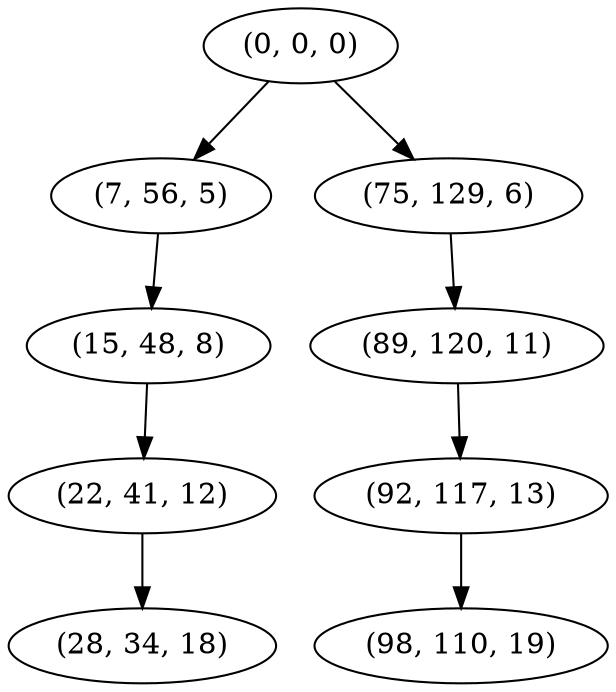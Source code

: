 digraph tree {
    "(0, 0, 0)";
    "(7, 56, 5)";
    "(15, 48, 8)";
    "(22, 41, 12)";
    "(28, 34, 18)";
    "(75, 129, 6)";
    "(89, 120, 11)";
    "(92, 117, 13)";
    "(98, 110, 19)";
    "(0, 0, 0)" -> "(7, 56, 5)";
    "(0, 0, 0)" -> "(75, 129, 6)";
    "(7, 56, 5)" -> "(15, 48, 8)";
    "(15, 48, 8)" -> "(22, 41, 12)";
    "(22, 41, 12)" -> "(28, 34, 18)";
    "(75, 129, 6)" -> "(89, 120, 11)";
    "(89, 120, 11)" -> "(92, 117, 13)";
    "(92, 117, 13)" -> "(98, 110, 19)";
}
